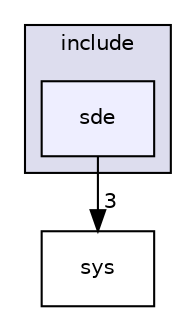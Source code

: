 digraph "C:/Dev/git/UbixOS/sys/include/sde" {
  compound=true
  node [ fontsize="10", fontname="Helvetica"];
  edge [ labelfontsize="10", labelfontname="Helvetica"];
  subgraph clusterdir_d1be8160e739b6eed1f7843efdbae1b3 {
    graph [ bgcolor="#ddddee", pencolor="black", label="include" fontname="Helvetica", fontsize="10", URL="dir_d1be8160e739b6eed1f7843efdbae1b3.html"]
  dir_78fe514d4f19d86cdec6c17c1cead036 [shape=box, label="sde", style="filled", fillcolor="#eeeeff", pencolor="black", URL="dir_78fe514d4f19d86cdec6c17c1cead036.html"];
  }
  dir_214f84c2c73d0f2f98eaa46a63e7b8c6 [shape=box label="sys" URL="dir_214f84c2c73d0f2f98eaa46a63e7b8c6.html"];
  dir_78fe514d4f19d86cdec6c17c1cead036->dir_214f84c2c73d0f2f98eaa46a63e7b8c6 [headlabel="3", labeldistance=1.5 headhref="dir_000046_000020.html"];
}
